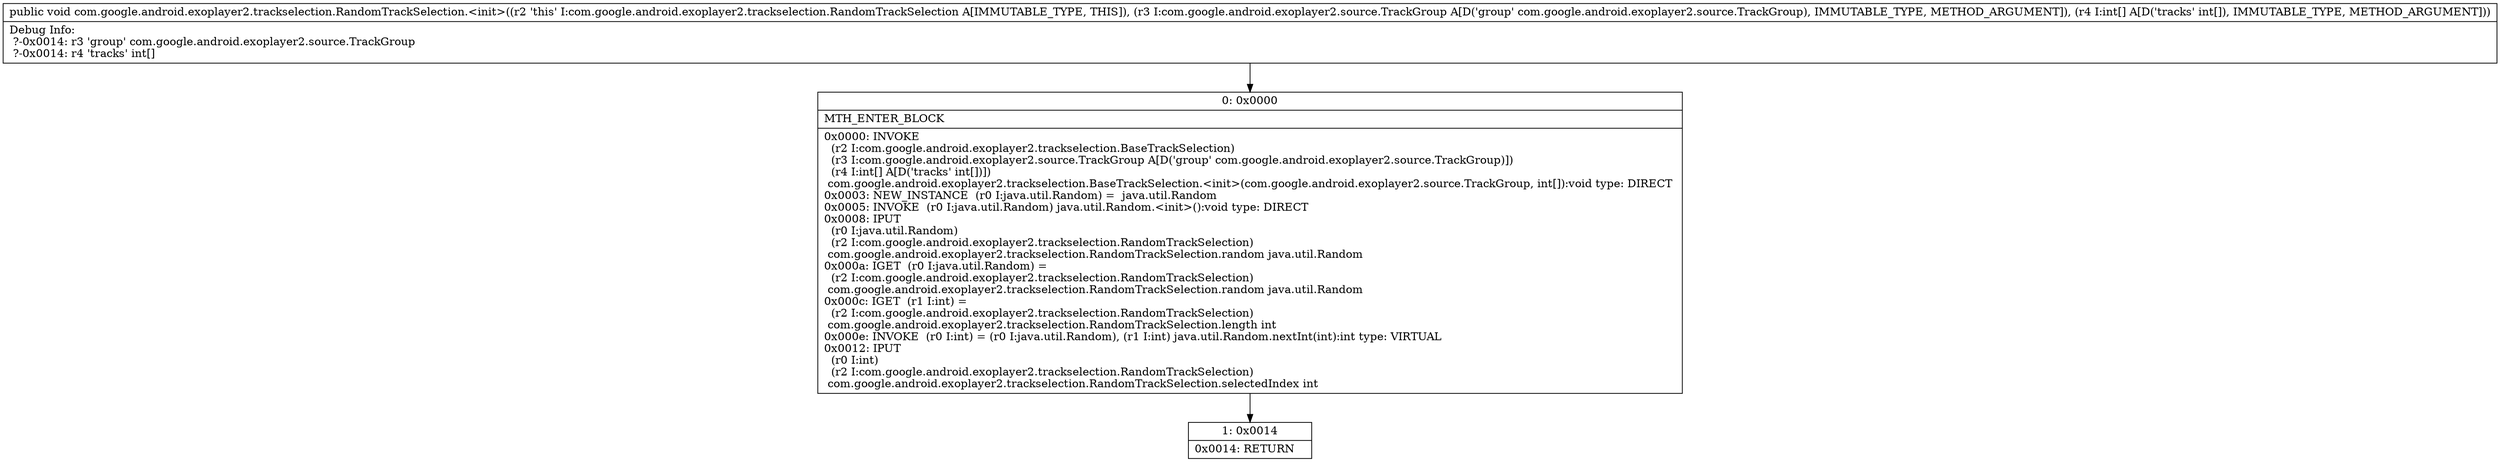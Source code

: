 digraph "CFG forcom.google.android.exoplayer2.trackselection.RandomTrackSelection.\<init\>(Lcom\/google\/android\/exoplayer2\/source\/TrackGroup;[I)V" {
Node_0 [shape=record,label="{0\:\ 0x0000|MTH_ENTER_BLOCK\l|0x0000: INVOKE  \l  (r2 I:com.google.android.exoplayer2.trackselection.BaseTrackSelection)\l  (r3 I:com.google.android.exoplayer2.source.TrackGroup A[D('group' com.google.android.exoplayer2.source.TrackGroup)])\l  (r4 I:int[] A[D('tracks' int[])])\l com.google.android.exoplayer2.trackselection.BaseTrackSelection.\<init\>(com.google.android.exoplayer2.source.TrackGroup, int[]):void type: DIRECT \l0x0003: NEW_INSTANCE  (r0 I:java.util.Random) =  java.util.Random \l0x0005: INVOKE  (r0 I:java.util.Random) java.util.Random.\<init\>():void type: DIRECT \l0x0008: IPUT  \l  (r0 I:java.util.Random)\l  (r2 I:com.google.android.exoplayer2.trackselection.RandomTrackSelection)\l com.google.android.exoplayer2.trackselection.RandomTrackSelection.random java.util.Random \l0x000a: IGET  (r0 I:java.util.Random) = \l  (r2 I:com.google.android.exoplayer2.trackselection.RandomTrackSelection)\l com.google.android.exoplayer2.trackselection.RandomTrackSelection.random java.util.Random \l0x000c: IGET  (r1 I:int) = \l  (r2 I:com.google.android.exoplayer2.trackselection.RandomTrackSelection)\l com.google.android.exoplayer2.trackselection.RandomTrackSelection.length int \l0x000e: INVOKE  (r0 I:int) = (r0 I:java.util.Random), (r1 I:int) java.util.Random.nextInt(int):int type: VIRTUAL \l0x0012: IPUT  \l  (r0 I:int)\l  (r2 I:com.google.android.exoplayer2.trackselection.RandomTrackSelection)\l com.google.android.exoplayer2.trackselection.RandomTrackSelection.selectedIndex int \l}"];
Node_1 [shape=record,label="{1\:\ 0x0014|0x0014: RETURN   \l}"];
MethodNode[shape=record,label="{public void com.google.android.exoplayer2.trackselection.RandomTrackSelection.\<init\>((r2 'this' I:com.google.android.exoplayer2.trackselection.RandomTrackSelection A[IMMUTABLE_TYPE, THIS]), (r3 I:com.google.android.exoplayer2.source.TrackGroup A[D('group' com.google.android.exoplayer2.source.TrackGroup), IMMUTABLE_TYPE, METHOD_ARGUMENT]), (r4 I:int[] A[D('tracks' int[]), IMMUTABLE_TYPE, METHOD_ARGUMENT]))  | Debug Info:\l  ?\-0x0014: r3 'group' com.google.android.exoplayer2.source.TrackGroup\l  ?\-0x0014: r4 'tracks' int[]\l}"];
MethodNode -> Node_0;
Node_0 -> Node_1;
}

